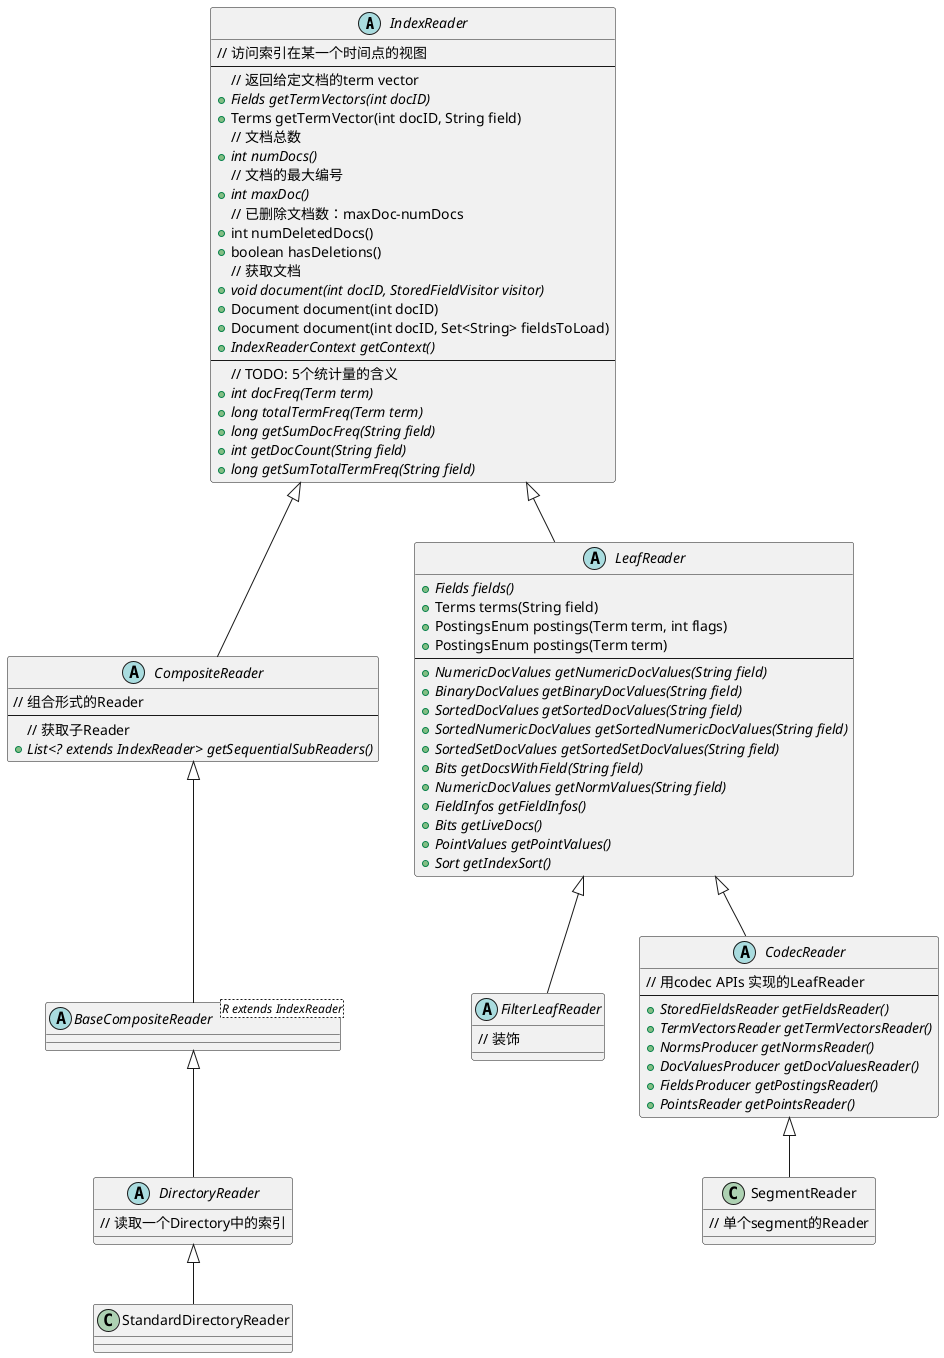 @startuml
abstract class IndexReader{
    // 访问索引在某一个时间点的视图
    ---
    // 返回给定文档的term vector
    +{abstract} Fields getTermVectors(int docID)
    +Terms getTermVector(int docID, String field)
    // 文档总数
    +{abstract} int numDocs()
    // 文档的最大编号
    +{abstract} int maxDoc()
    // 已删除文档数：maxDoc-numDocs
    +int numDeletedDocs()
    +boolean hasDeletions()
    // 获取文档
    +{abstract} void document(int docID, StoredFieldVisitor visitor)
    +Document document(int docID)
    +Document document(int docID, Set<String> fieldsToLoad)
    +{abstract} IndexReaderContext getContext()
    ---
    // TODO: 5个统计量的含义
    +{abstract} int docFreq(Term term)
    +{abstract} long totalTermFreq(Term term)
    +{abstract} long getSumDocFreq(String field)
    +{abstract} int getDocCount(String field)
    +{abstract} long getSumTotalTermFreq(String field)
}

abstract class CompositeReader extends IndexReader{
    // 组合形式的Reader
    ---
    // 获取子Reader
    +{abstract} List<? extends IndexReader> getSequentialSubReaders()
}

abstract class BaseCompositeReader<R extends IndexReader> extends CompositeReader{

}

abstract class DirectoryReader extends BaseCompositeReader{
    // 读取一个Directory中的索引
}

class StandardDirectoryReader extends DirectoryReader{
}

abstract class LeafReader extends IndexReader{
    +{abstract} Fields fields()
    +Terms terms(String field)
    +PostingsEnum postings(Term term, int flags)
    +PostingsEnum postings(Term term)
    ---
    +{abstract} NumericDocValues getNumericDocValues(String field)
    +{abstract} BinaryDocValues getBinaryDocValues(String field)
    +{abstract} SortedDocValues getSortedDocValues(String field)
    +{abstract} SortedNumericDocValues getSortedNumericDocValues(String field)
    +{abstract} SortedSetDocValues getSortedSetDocValues(String field)
    +{abstract} Bits getDocsWithField(String field)
    +{abstract} NumericDocValues getNormValues(String field)
    +{abstract} FieldInfos getFieldInfos()
    +{abstract} Bits getLiveDocs()
    +{abstract} PointValues getPointValues()
    +{abstract} Sort getIndexSort()
}

abstract class FilterLeafReader extends LeafReader{
    // 装饰
}

abstract class CodecReader extends LeafReader{
    // 用codec APIs 实现的LeafReader
    ---
    +{abstract} StoredFieldsReader getFieldsReader()
    +{abstract} TermVectorsReader getTermVectorsReader()
    +{abstract} NormsProducer getNormsReader()
    +{abstract} DocValuesProducer getDocValuesReader()
    +{abstract} FieldsProducer getPostingsReader()
    +{abstract} PointsReader getPointsReader()
}

class SegmentReader extends CodecReader{
    // 单个segment的Reader
}
@enduml